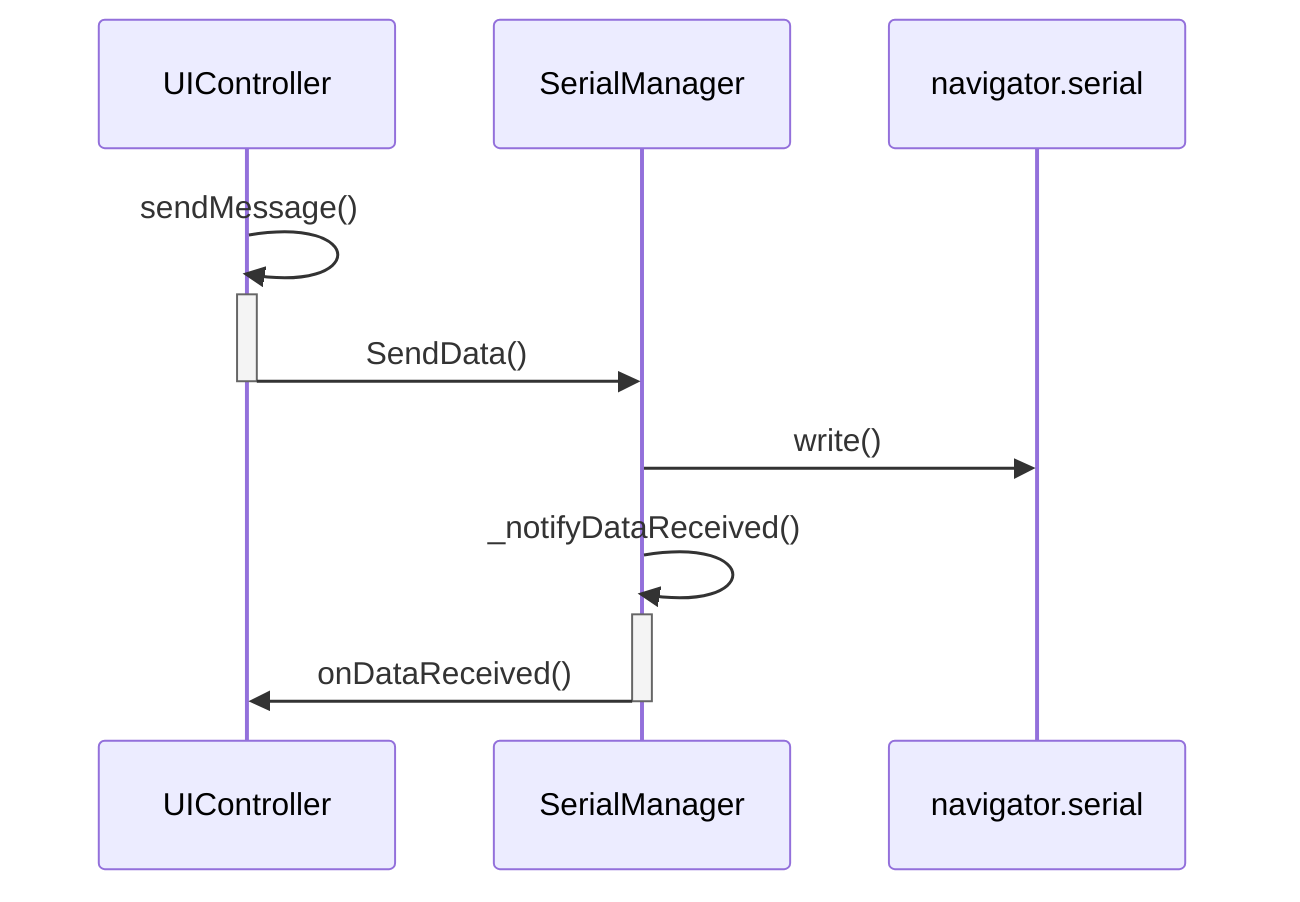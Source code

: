 sequenceDiagram
    participant UIController
    participant SerialManager
    participant navigator.serial

    UIController->>+UIController: sendMessage()
    UIController->>-SerialManager: SendData()
    SerialManager->>navigator.serial: write()

    SerialManager->>+SerialManager: _notifyDataReceived()
    SerialManager->>-UIController: onDataReceived()